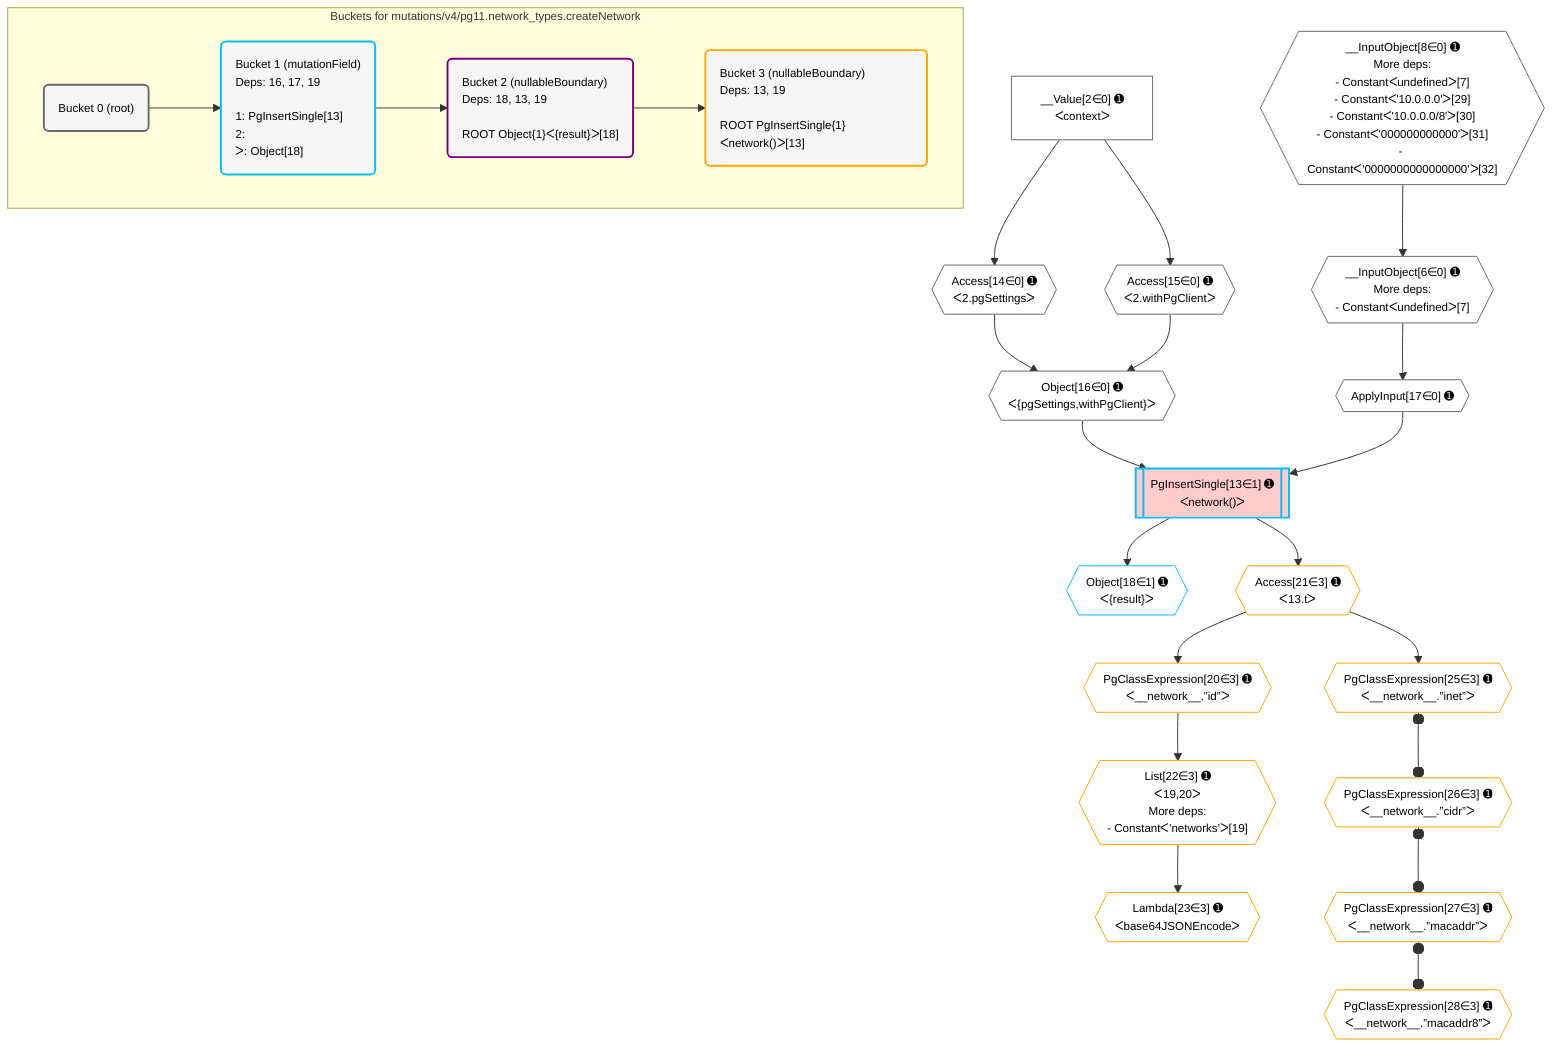 %%{init: {'themeVariables': { 'fontSize': '12px'}}}%%
graph TD
    classDef path fill:#eee,stroke:#000,color:#000
    classDef plan fill:#fff,stroke-width:1px,color:#000
    classDef itemplan fill:#fff,stroke-width:2px,color:#000
    classDef unbatchedplan fill:#dff,stroke-width:1px,color:#000
    classDef sideeffectplan fill:#fcc,stroke-width:2px,color:#000
    classDef bucket fill:#f6f6f6,color:#000,stroke-width:2px,text-align:left

    subgraph "Buckets for mutations/v4/pg11.network_types.createNetwork"
    Bucket0("Bucket 0 (root)"):::bucket
    Bucket1("Bucket 1 (mutationField)<br />Deps: 16, 17, 19<br /><br />1: PgInsertSingle[13]<br />2: <br />ᐳ: Object[18]"):::bucket
    Bucket2("Bucket 2 (nullableBoundary)<br />Deps: 18, 13, 19<br /><br />ROOT Object{1}ᐸ{result}ᐳ[18]"):::bucket
    Bucket3("Bucket 3 (nullableBoundary)<br />Deps: 13, 19<br /><br />ROOT PgInsertSingle{1}ᐸnetwork()ᐳ[13]"):::bucket
    end
    Bucket0 --> Bucket1
    Bucket1 --> Bucket2
    Bucket2 --> Bucket3

    %% plan dependencies
    __InputObject8{{"__InputObject[8∈0] ➊<br />More deps:<br />- Constantᐸundefinedᐳ[7]<br />- Constantᐸ'10.0.0.0'ᐳ[29]<br />- Constantᐸ'10.0.0.0/8'ᐳ[30]<br />- Constantᐸ'000000000000'ᐳ[31]<br />- Constantᐸ'0000000000000000'ᐳ[32]"}}:::plan
    __InputObject6{{"__InputObject[6∈0] ➊<br />More deps:<br />- Constantᐸundefinedᐳ[7]"}}:::plan
    __InputObject8 --> __InputObject6
    Object16{{"Object[16∈0] ➊<br />ᐸ{pgSettings,withPgClient}ᐳ"}}:::plan
    Access14{{"Access[14∈0] ➊<br />ᐸ2.pgSettingsᐳ"}}:::plan
    Access15{{"Access[15∈0] ➊<br />ᐸ2.withPgClientᐳ"}}:::plan
    Access14 & Access15 --> Object16
    __Value2["__Value[2∈0] ➊<br />ᐸcontextᐳ"]:::plan
    __Value2 --> Access14
    __Value2 --> Access15
    ApplyInput17{{"ApplyInput[17∈0] ➊"}}:::plan
    __InputObject6 --> ApplyInput17
    PgInsertSingle13[["PgInsertSingle[13∈1] ➊<br />ᐸnetwork()ᐳ"]]:::sideeffectplan
    Object16 & ApplyInput17 --> PgInsertSingle13
    Object18{{"Object[18∈1] ➊<br />ᐸ{result}ᐳ"}}:::plan
    PgInsertSingle13 --> Object18
    List22{{"List[22∈3] ➊<br />ᐸ19,20ᐳ<br />More deps:<br />- Constantᐸ'networks'ᐳ[19]"}}:::plan
    PgClassExpression20{{"PgClassExpression[20∈3] ➊<br />ᐸ__network__.”id”ᐳ"}}:::plan
    PgClassExpression20 --> List22
    Access21{{"Access[21∈3] ➊<br />ᐸ13.tᐳ"}}:::plan
    Access21 --> PgClassExpression20
    PgInsertSingle13 --> Access21
    Lambda23{{"Lambda[23∈3] ➊<br />ᐸbase64JSONEncodeᐳ"}}:::plan
    List22 --> Lambda23
    PgClassExpression25{{"PgClassExpression[25∈3] ➊<br />ᐸ__network__.”inet”ᐳ"}}:::plan
    Access21 --> PgClassExpression25
    PgClassExpression26{{"PgClassExpression[26∈3] ➊<br />ᐸ__network__.”cidr”ᐳ"}}:::plan
    PgClassExpression25 o--o PgClassExpression26
    PgClassExpression27{{"PgClassExpression[27∈3] ➊<br />ᐸ__network__.”macaddr”ᐳ"}}:::plan
    PgClassExpression26 o--o PgClassExpression27
    PgClassExpression28{{"PgClassExpression[28∈3] ➊<br />ᐸ__network__.”macaddr8”ᐳ"}}:::plan
    PgClassExpression27 o--o PgClassExpression28

    %% define steps
    classDef bucket0 stroke:#696969
    class Bucket0,__Value2,__InputObject6,__InputObject8,Access14,Access15,Object16,ApplyInput17 bucket0
    classDef bucket1 stroke:#00bfff
    class Bucket1,PgInsertSingle13,Object18 bucket1
    classDef bucket2 stroke:#7f007f
    class Bucket2 bucket2
    classDef bucket3 stroke:#ffa500
    class Bucket3,PgClassExpression20,Access21,List22,Lambda23,PgClassExpression25,PgClassExpression26,PgClassExpression27,PgClassExpression28 bucket3